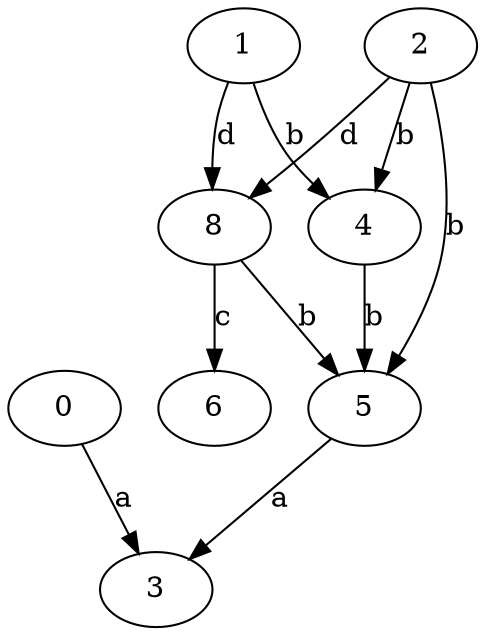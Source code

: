 strict digraph  {
0;
2;
3;
4;
1;
5;
6;
8;
0 -> 3  [label=a];
2 -> 4  [label=b];
2 -> 5  [label=b];
2 -> 8  [label=d];
4 -> 5  [label=b];
1 -> 4  [label=b];
1 -> 8  [label=d];
5 -> 3  [label=a];
8 -> 5  [label=b];
8 -> 6  [label=c];
}
